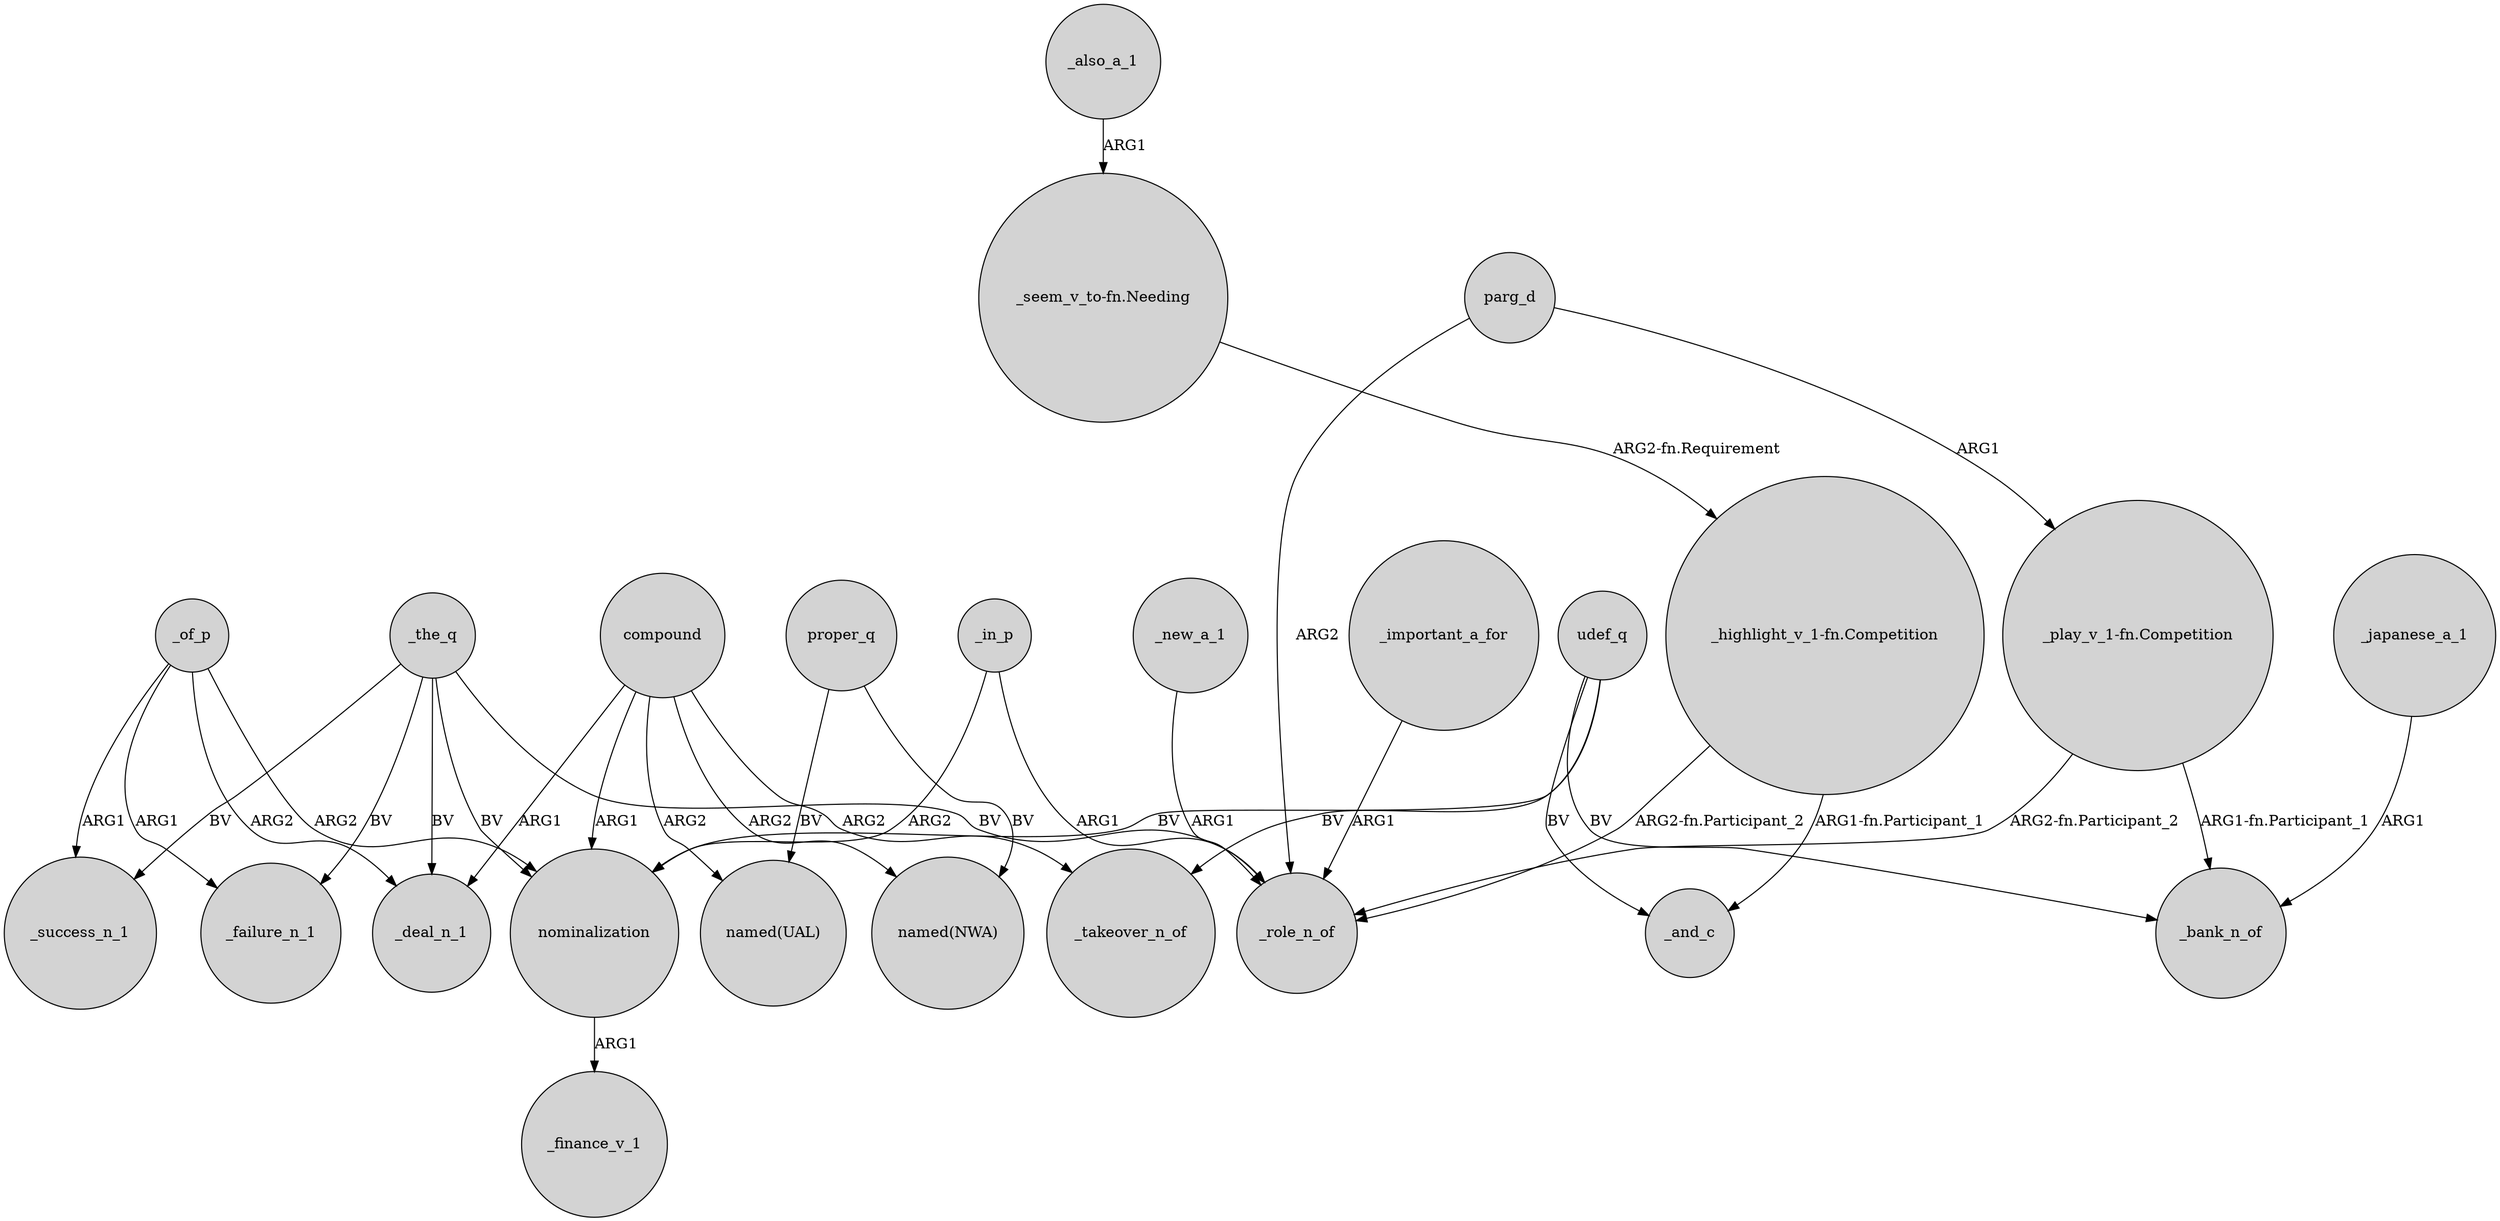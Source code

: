 digraph {
	node [shape=circle style=filled]
	_of_p -> _deal_n_1 [label=ARG2]
	_the_q -> nominalization [label=BV]
	_the_q -> _failure_n_1 [label=BV]
	_the_q -> _role_n_of [label=BV]
	proper_q -> "named(NWA)" [label=BV]
	_the_q -> _deal_n_1 [label=BV]
	_the_q -> _success_n_1 [label=BV]
	parg_d -> _role_n_of [label=ARG2]
	nominalization -> _finance_v_1 [label=ARG1]
	_in_p -> _role_n_of [label=ARG1]
	"_highlight_v_1-fn.Competition" -> _role_n_of [label="ARG2-fn.Participant_2"]
	udef_q -> nominalization [label=BV]
	udef_q -> _bank_n_of [label=BV]
	_important_a_for -> _role_n_of [label=ARG1]
	_new_a_1 -> _role_n_of [label=ARG1]
	udef_q -> _and_c [label=BV]
	"_highlight_v_1-fn.Competition" -> _and_c [label="ARG1-fn.Participant_1"]
	parg_d -> "_play_v_1-fn.Competition" [label=ARG1]
	proper_q -> "named(UAL)" [label=BV]
	_of_p -> nominalization [label=ARG2]
	compound -> nominalization [label=ARG1]
	udef_q -> _takeover_n_of [label=BV]
	_of_p -> _success_n_1 [label=ARG1]
	_of_p -> _failure_n_1 [label=ARG1]
	compound -> _deal_n_1 [label=ARG1]
	compound -> "named(NWA)" [label=ARG2]
	compound -> "named(UAL)" [label=ARG2]
	_also_a_1 -> "_seem_v_to-fn.Needing" [label=ARG1]
	_japanese_a_1 -> _bank_n_of [label=ARG1]
	"_play_v_1-fn.Competition" -> _bank_n_of [label="ARG1-fn.Participant_1"]
	compound -> _takeover_n_of [label=ARG2]
	_in_p -> nominalization [label=ARG2]
	"_seem_v_to-fn.Needing" -> "_highlight_v_1-fn.Competition" [label="ARG2-fn.Requirement"]
	"_play_v_1-fn.Competition" -> _role_n_of [label="ARG2-fn.Participant_2"]
}
